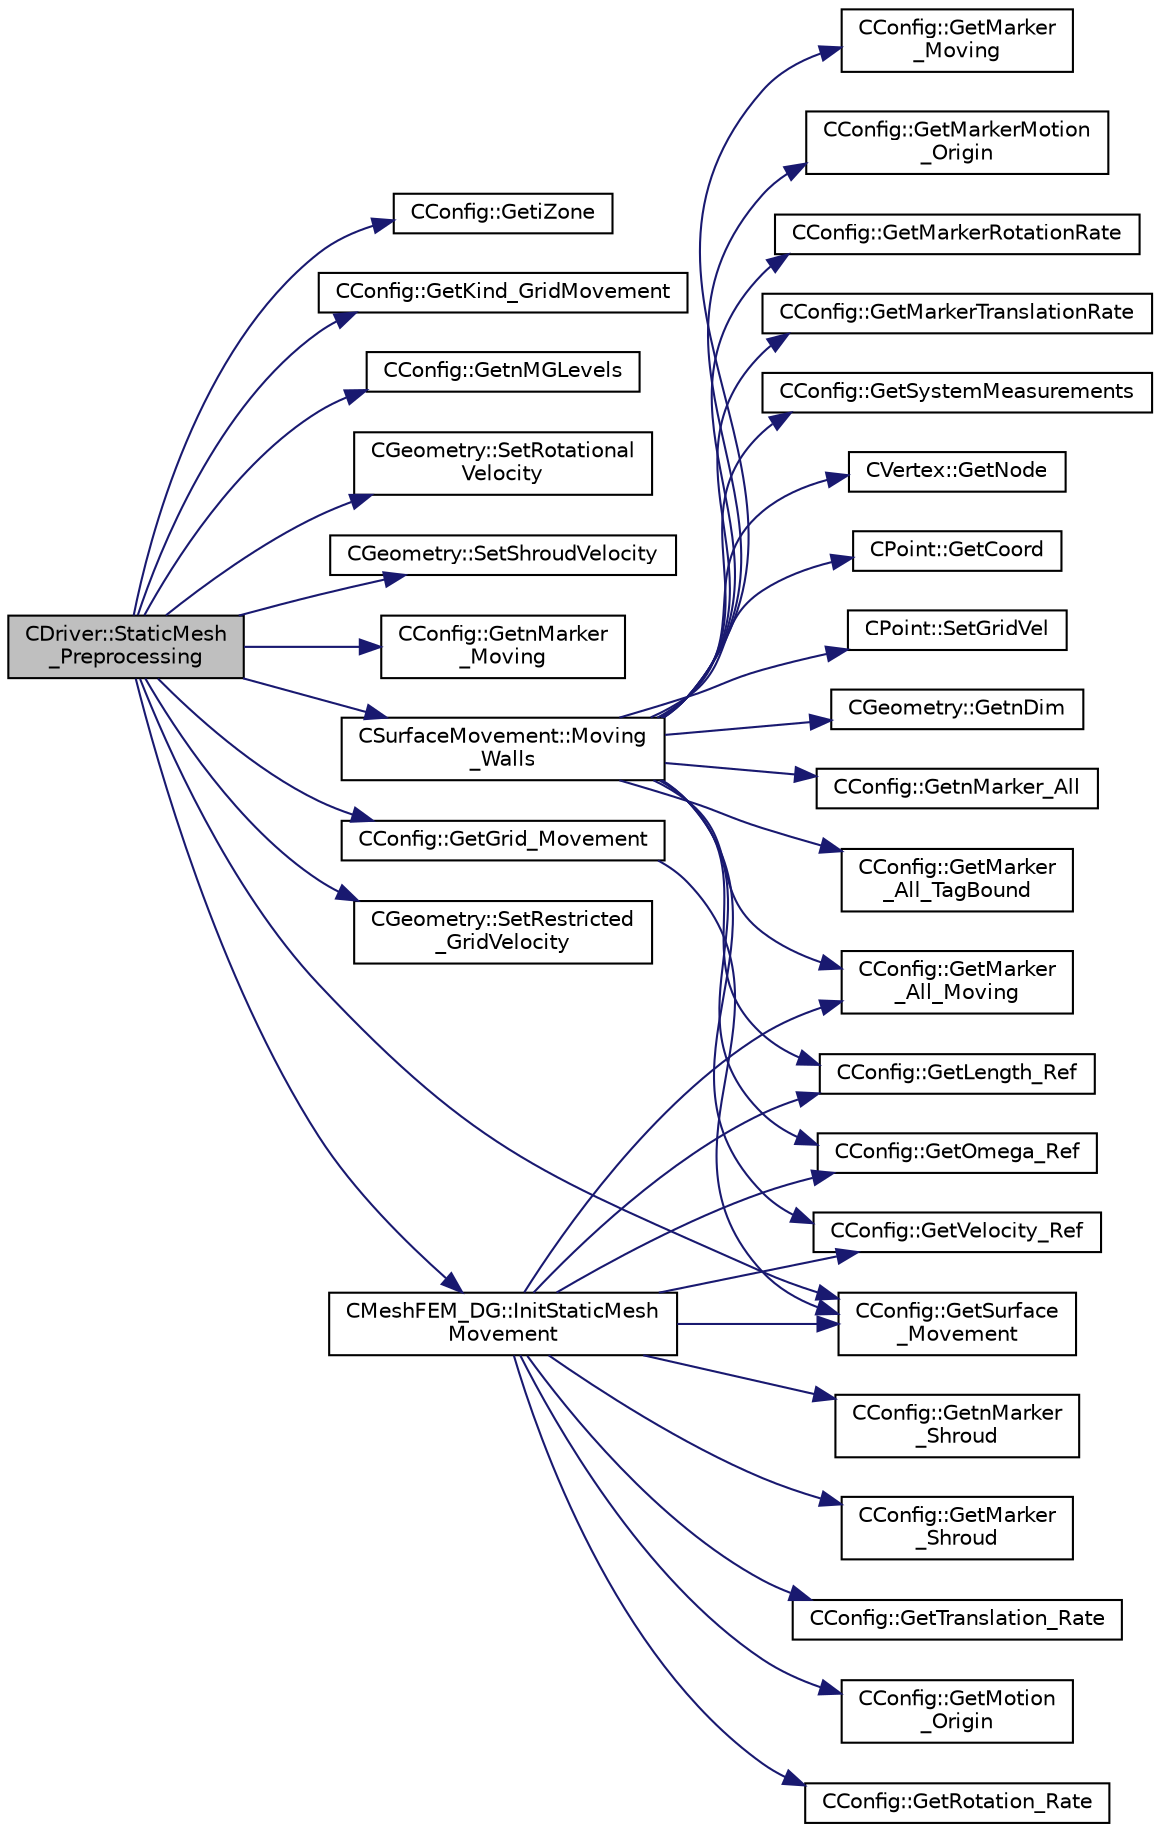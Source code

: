 digraph "CDriver::StaticMesh_Preprocessing"
{
  edge [fontname="Helvetica",fontsize="10",labelfontname="Helvetica",labelfontsize="10"];
  node [fontname="Helvetica",fontsize="10",shape=record];
  rankdir="LR";
  Node2026 [label="CDriver::StaticMesh\l_Preprocessing",height=0.2,width=0.4,color="black", fillcolor="grey75", style="filled", fontcolor="black"];
  Node2026 -> Node2027 [color="midnightblue",fontsize="10",style="solid",fontname="Helvetica"];
  Node2027 [label="CConfig::GetiZone",height=0.2,width=0.4,color="black", fillcolor="white", style="filled",URL="$class_c_config.html#ac09e21f44792b38adb3f933a4426b25f",tooltip="Provides the number of varaibles. "];
  Node2026 -> Node2028 [color="midnightblue",fontsize="10",style="solid",fontname="Helvetica"];
  Node2028 [label="CConfig::GetKind_GridMovement",height=0.2,width=0.4,color="black", fillcolor="white", style="filled",URL="$class_c_config.html#ab598508566cb08cb9929934d433ce400",tooltip="Get the type of dynamic mesh motion. Each zone gets a config file. "];
  Node2026 -> Node2029 [color="midnightblue",fontsize="10",style="solid",fontname="Helvetica"];
  Node2029 [label="CConfig::GetnMGLevels",height=0.2,width=0.4,color="black", fillcolor="white", style="filled",URL="$class_c_config.html#aea7f78497a5cd863bd065391232329fd",tooltip="Get the number of multigrid levels. "];
  Node2026 -> Node2030 [color="midnightblue",fontsize="10",style="solid",fontname="Helvetica"];
  Node2030 [label="CGeometry::SetRotational\lVelocity",height=0.2,width=0.4,color="black", fillcolor="white", style="filled",URL="$class_c_geometry.html#ad22092b25c8046725723af61e30cc2a1",tooltip="A virtual member. "];
  Node2026 -> Node2031 [color="midnightblue",fontsize="10",style="solid",fontname="Helvetica"];
  Node2031 [label="CGeometry::SetShroudVelocity",height=0.2,width=0.4,color="black", fillcolor="white", style="filled",URL="$class_c_geometry.html#a925f007cb5546bdf038d8378b936df3e",tooltip="A virtual member. "];
  Node2026 -> Node2032 [color="midnightblue",fontsize="10",style="solid",fontname="Helvetica"];
  Node2032 [label="CConfig::GetnMarker\l_Moving",height=0.2,width=0.4,color="black", fillcolor="white", style="filled",URL="$class_c_config.html#a2b19050c45ae0112edf954bb51bb1dbf",tooltip="Get the total number of moving markers. "];
  Node2026 -> Node2033 [color="midnightblue",fontsize="10",style="solid",fontname="Helvetica"];
  Node2033 [label="CConfig::GetSurface\l_Movement",height=0.2,width=0.4,color="black", fillcolor="white", style="filled",URL="$class_c_config.html#a67dbc09d0ad95072023d7f356333d6c8",tooltip="Get information about deforming markers. "];
  Node2026 -> Node2034 [color="midnightblue",fontsize="10",style="solid",fontname="Helvetica"];
  Node2034 [label="CSurfaceMovement::Moving\l_Walls",height=0.2,width=0.4,color="black", fillcolor="white", style="filled",URL="$class_c_surface_movement.html#a0e7916b44ba0f93ff3affe52a2abe930",tooltip="Set the translational/rotational velocity for a moving wall. "];
  Node2034 -> Node2035 [color="midnightblue",fontsize="10",style="solid",fontname="Helvetica"];
  Node2035 [label="CGeometry::GetnDim",height=0.2,width=0.4,color="black", fillcolor="white", style="filled",URL="$class_c_geometry.html#a2af01006c0c4f74ba089582f1a3587fe",tooltip="Get number of coordinates. "];
  Node2034 -> Node2036 [color="midnightblue",fontsize="10",style="solid",fontname="Helvetica"];
  Node2036 [label="CConfig::GetLength_Ref",height=0.2,width=0.4,color="black", fillcolor="white", style="filled",URL="$class_c_config.html#ac423a5dfbbebbed75a74071dfd7d82d3",tooltip="Get the value of the reference length for non-dimensionalization. This value should always be 1 inter..."];
  Node2034 -> Node2037 [color="midnightblue",fontsize="10",style="solid",fontname="Helvetica"];
  Node2037 [label="CConfig::GetOmega_Ref",height=0.2,width=0.4,color="black", fillcolor="white", style="filled",URL="$class_c_config.html#a75bb1f8aa4d15be6690dd6cc5ab581a7",tooltip="Get the value of the reference angular velocity for non-dimensionalization. "];
  Node2034 -> Node2038 [color="midnightblue",fontsize="10",style="solid",fontname="Helvetica"];
  Node2038 [label="CConfig::GetVelocity_Ref",height=0.2,width=0.4,color="black", fillcolor="white", style="filled",URL="$class_c_config.html#a8f2c6f68c1e3756237596a7274e713f4",tooltip="Get the value of the reference velocity for non-dimensionalization. "];
  Node2034 -> Node2039 [color="midnightblue",fontsize="10",style="solid",fontname="Helvetica"];
  Node2039 [label="CConfig::GetnMarker_All",height=0.2,width=0.4,color="black", fillcolor="white", style="filled",URL="$class_c_config.html#a300c4884edfc0c2acf395036439004f4",tooltip="Get the total number of boundary markers including send/receive domains. "];
  Node2034 -> Node2040 [color="midnightblue",fontsize="10",style="solid",fontname="Helvetica"];
  Node2040 [label="CConfig::GetMarker\l_All_Moving",height=0.2,width=0.4,color="black", fillcolor="white", style="filled",URL="$class_c_config.html#af9ca2570009f45c1504444027f70a1ad",tooltip="Get the motion information for a marker val_marker. "];
  Node2034 -> Node2041 [color="midnightblue",fontsize="10",style="solid",fontname="Helvetica"];
  Node2041 [label="CConfig::GetMarker\l_All_TagBound",height=0.2,width=0.4,color="black", fillcolor="white", style="filled",URL="$class_c_config.html#a967e969a3beb24bb6e57d7036af003be",tooltip="Get the index of the surface defined in the geometry file. "];
  Node2034 -> Node2042 [color="midnightblue",fontsize="10",style="solid",fontname="Helvetica"];
  Node2042 [label="CConfig::GetMarker\l_Moving",height=0.2,width=0.4,color="black", fillcolor="white", style="filled",URL="$class_c_config.html#a9634b3e11299d429e65b3058cf55dcd4",tooltip="Get the internal index for a moving boundary val_marker. "];
  Node2034 -> Node2043 [color="midnightblue",fontsize="10",style="solid",fontname="Helvetica"];
  Node2043 [label="CConfig::GetMarkerMotion\l_Origin",height=0.2,width=0.4,color="black", fillcolor="white", style="filled",URL="$class_c_config.html#aacf2adbf77780570575821b387e2824a",tooltip="Get the mesh motion origin. "];
  Node2034 -> Node2044 [color="midnightblue",fontsize="10",style="solid",fontname="Helvetica"];
  Node2044 [label="CConfig::GetMarkerRotationRate",height=0.2,width=0.4,color="black", fillcolor="white", style="filled",URL="$class_c_config.html#a144ad79a1d34358002a930b3ccb7da6a",tooltip="Get the rotation rate of the marker. "];
  Node2034 -> Node2045 [color="midnightblue",fontsize="10",style="solid",fontname="Helvetica"];
  Node2045 [label="CConfig::GetMarkerTranslationRate",height=0.2,width=0.4,color="black", fillcolor="white", style="filled",URL="$class_c_config.html#a18a427543da58fa6bbdfa23ba140cc6f",tooltip="Get the translational velocity of the marker. "];
  Node2034 -> Node2046 [color="midnightblue",fontsize="10",style="solid",fontname="Helvetica"];
  Node2046 [label="CConfig::GetSystemMeasurements",height=0.2,width=0.4,color="black", fillcolor="white", style="filled",URL="$class_c_config.html#afbc5c2467fd51eafa6e05e5bda7d3d3e",tooltip="Governing equations of the flow (it can be different from the run time equation). ..."];
  Node2034 -> Node2047 [color="midnightblue",fontsize="10",style="solid",fontname="Helvetica"];
  Node2047 [label="CVertex::GetNode",height=0.2,width=0.4,color="black", fillcolor="white", style="filled",URL="$class_c_vertex.html#a95c513bf927464157ed96b6c79779a1f",tooltip="Get the node of the vertex. "];
  Node2034 -> Node2048 [color="midnightblue",fontsize="10",style="solid",fontname="Helvetica"];
  Node2048 [label="CPoint::GetCoord",height=0.2,width=0.4,color="black", fillcolor="white", style="filled",URL="$class_c_point.html#a95fe081d22e96e190cb3edcbf0d6525f",tooltip="Get the coordinates dor the control volume. "];
  Node2034 -> Node2049 [color="midnightblue",fontsize="10",style="solid",fontname="Helvetica"];
  Node2049 [label="CPoint::SetGridVel",height=0.2,width=0.4,color="black", fillcolor="white", style="filled",URL="$class_c_point.html#a01131de373dba211a7093ecc44238e1e",tooltip="Set the value of the grid velocity at the point. "];
  Node2026 -> Node2050 [color="midnightblue",fontsize="10",style="solid",fontname="Helvetica"];
  Node2050 [label="CGeometry::SetRestricted\l_GridVelocity",height=0.2,width=0.4,color="black", fillcolor="white", style="filled",URL="$class_c_geometry.html#a38a6cbd4e815e8be413e14cab502b099",tooltip="A virtual member. "];
  Node2026 -> Node2051 [color="midnightblue",fontsize="10",style="solid",fontname="Helvetica"];
  Node2051 [label="CConfig::GetGrid_Movement",height=0.2,width=0.4,color="black", fillcolor="white", style="filled",URL="$class_c_config.html#a65f49bf3888539804cc0ceac28a32923",tooltip="Get information about the grid movement. "];
  Node2051 -> Node2033 [color="midnightblue",fontsize="10",style="solid",fontname="Helvetica"];
  Node2026 -> Node2052 [color="midnightblue",fontsize="10",style="solid",fontname="Helvetica"];
  Node2052 [label="CMeshFEM_DG::InitStaticMesh\lMovement",height=0.2,width=0.4,color="black", fillcolor="white", style="filled",URL="$class_c_mesh_f_e_m___d_g.html#a8ccc33690aa6200687aee614357ab97d",tooltip="Function to compute the grid velocities for static problems. "];
  Node2052 -> Node2036 [color="midnightblue",fontsize="10",style="solid",fontname="Helvetica"];
  Node2052 -> Node2037 [color="midnightblue",fontsize="10",style="solid",fontname="Helvetica"];
  Node2052 -> Node2038 [color="midnightblue",fontsize="10",style="solid",fontname="Helvetica"];
  Node2052 -> Node2053 [color="midnightblue",fontsize="10",style="solid",fontname="Helvetica"];
  Node2053 [label="CConfig::GetMotion\l_Origin",height=0.2,width=0.4,color="black", fillcolor="white", style="filled",URL="$class_c_config.html#a7847fc19344441837f0e497d48aaca16",tooltip="Get the mesh motion origin. "];
  Node2052 -> Node2054 [color="midnightblue",fontsize="10",style="solid",fontname="Helvetica"];
  Node2054 [label="CConfig::GetRotation_Rate",height=0.2,width=0.4,color="black", fillcolor="white", style="filled",URL="$class_c_config.html#a6b8381fdd464a0f1074ab5e54d1b2572",tooltip="Get the rotation rate of the mesh. "];
  Node2052 -> Node2055 [color="midnightblue",fontsize="10",style="solid",fontname="Helvetica"];
  Node2055 [label="CConfig::GetnMarker\l_Shroud",height=0.2,width=0.4,color="black", fillcolor="white", style="filled",URL="$class_c_config.html#a11d7d022d18013163117da62bf9547fb",tooltip="Get number of shroud markers. "];
  Node2052 -> Node2056 [color="midnightblue",fontsize="10",style="solid",fontname="Helvetica"];
  Node2056 [label="CConfig::GetMarker\l_Shroud",height=0.2,width=0.4,color="black", fillcolor="white", style="filled",URL="$class_c_config.html#a60bf1601f072e2af7a181b7c7884e5f5",tooltip="Get the marker shroud. "];
  Node2052 -> Node2057 [color="midnightblue",fontsize="10",style="solid",fontname="Helvetica"];
  Node2057 [label="CConfig::GetTranslation_Rate",height=0.2,width=0.4,color="black", fillcolor="white", style="filled",URL="$class_c_config.html#a07c2f8c497fea1df4f661dacfc55af3d",tooltip="Get the translational velocity of the mesh. "];
  Node2052 -> Node2033 [color="midnightblue",fontsize="10",style="solid",fontname="Helvetica"];
  Node2052 -> Node2040 [color="midnightblue",fontsize="10",style="solid",fontname="Helvetica"];
}
